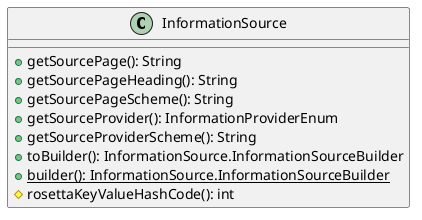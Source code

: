 @startuml

    class InformationSource [[InformationSource.html]] {
        +getSourcePage(): String
        +getSourcePageHeading(): String
        +getSourcePageScheme(): String
        +getSourceProvider(): InformationProviderEnum
        +getSourceProviderScheme(): String
        +toBuilder(): InformationSource.InformationSourceBuilder
        {static} +builder(): InformationSource.InformationSourceBuilder
        #rosettaKeyValueHashCode(): int
    }

@enduml
